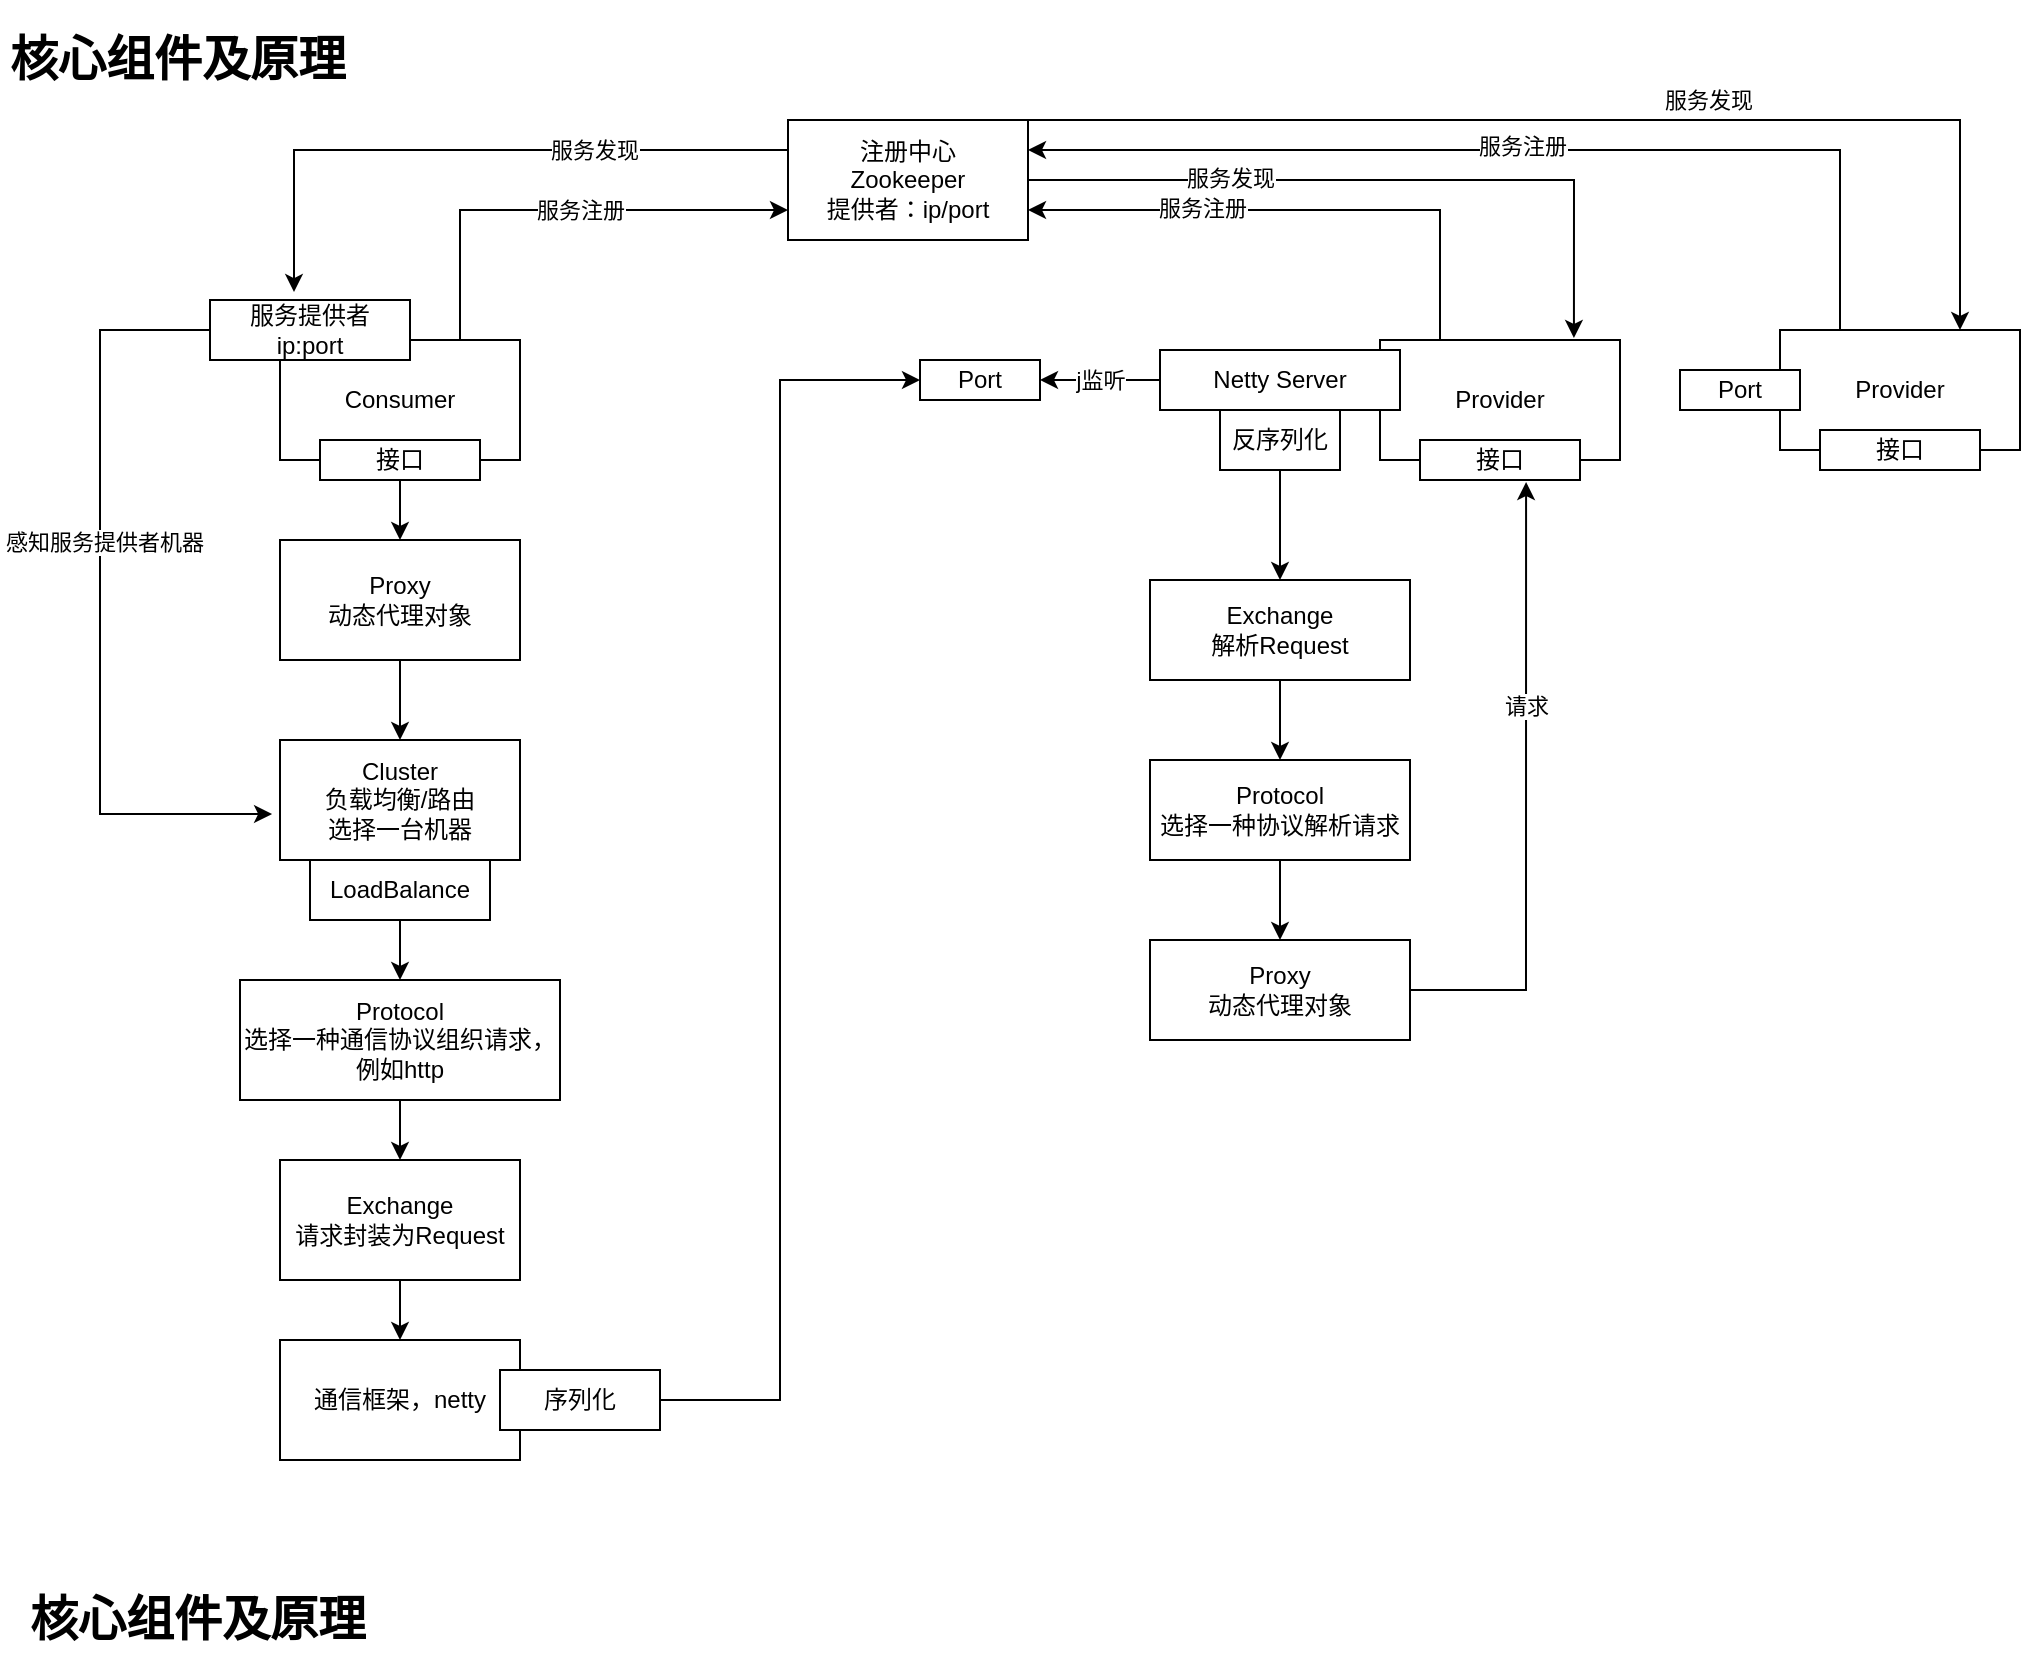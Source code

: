 <mxfile version="14.8.6" type="device"><diagram id="uqQNxzmhqUCxKUjqGiyn" name="第 1 页"><mxGraphModel dx="1114" dy="847" grid="1" gridSize="10" guides="1" tooltips="1" connect="1" arrows="1" fold="1" page="1" pageScale="1" pageWidth="827" pageHeight="1169" math="0" shadow="0"><root><mxCell id="0"/><mxCell id="1" parent="0"/><mxCell id="m374c6MjeOpNdfzTJQXc-1" value="&lt;h1&gt;核心组件及原理&lt;/h1&gt;" style="text;html=1;strokeColor=none;fillColor=none;spacing=5;spacingTop=-20;whiteSpace=wrap;overflow=hidden;rounded=0;" vertex="1" parent="1"><mxGeometry x="20" y="20" width="190" height="40" as="geometry"/></mxCell><mxCell id="m374c6MjeOpNdfzTJQXc-5" style="edgeStyle=orthogonalEdgeStyle;rounded=0;orthogonalLoop=1;jettySize=auto;html=1;exitX=0.75;exitY=0;exitDx=0;exitDy=0;entryX=0;entryY=0.75;entryDx=0;entryDy=0;" edge="1" parent="1" source="m374c6MjeOpNdfzTJQXc-2" target="m374c6MjeOpNdfzTJQXc-3"><mxGeometry relative="1" as="geometry"/></mxCell><mxCell id="m374c6MjeOpNdfzTJQXc-6" value="服务注册" style="edgeLabel;html=1;align=center;verticalAlign=middle;resizable=0;points=[];" vertex="1" connectable="0" parent="m374c6MjeOpNdfzTJQXc-5"><mxGeometry x="0.092" relative="1" as="geometry"><mxPoint as="offset"/></mxGeometry></mxCell><mxCell id="m374c6MjeOpNdfzTJQXc-2" value="Consumer" style="rounded=0;whiteSpace=wrap;html=1;" vertex="1" parent="1"><mxGeometry x="160" y="180" width="120" height="60" as="geometry"/></mxCell><mxCell id="m374c6MjeOpNdfzTJQXc-7" style="edgeStyle=orthogonalEdgeStyle;rounded=0;orthogonalLoop=1;jettySize=auto;html=1;exitX=0;exitY=0.25;exitDx=0;exitDy=0;entryX=0.42;entryY=-0.133;entryDx=0;entryDy=0;entryPerimeter=0;" edge="1" parent="1" source="m374c6MjeOpNdfzTJQXc-3" target="m374c6MjeOpNdfzTJQXc-21"><mxGeometry relative="1" as="geometry"><mxPoint x="150" y="110" as="targetPoint"/></mxGeometry></mxCell><mxCell id="m374c6MjeOpNdfzTJQXc-8" value="服务发现" style="edgeLabel;html=1;align=center;verticalAlign=middle;resizable=0;points=[];" vertex="1" connectable="0" parent="m374c6MjeOpNdfzTJQXc-7"><mxGeometry x="-0.386" relative="1" as="geometry"><mxPoint as="offset"/></mxGeometry></mxCell><mxCell id="m374c6MjeOpNdfzTJQXc-18" style="edgeStyle=orthogonalEdgeStyle;rounded=0;orthogonalLoop=1;jettySize=auto;html=1;entryX=0.808;entryY=-0.017;entryDx=0;entryDy=0;entryPerimeter=0;" edge="1" parent="1" source="m374c6MjeOpNdfzTJQXc-3" target="m374c6MjeOpNdfzTJQXc-4"><mxGeometry relative="1" as="geometry"><Array as="points"><mxPoint x="807" y="100"/></Array></mxGeometry></mxCell><mxCell id="m374c6MjeOpNdfzTJQXc-19" value="服务发现" style="edgeLabel;html=1;align=center;verticalAlign=middle;resizable=0;points=[];" vertex="1" connectable="0" parent="m374c6MjeOpNdfzTJQXc-18"><mxGeometry x="-0.425" y="1" relative="1" as="geometry"><mxPoint as="offset"/></mxGeometry></mxCell><mxCell id="m374c6MjeOpNdfzTJQXc-28" style="edgeStyle=orthogonalEdgeStyle;rounded=0;orthogonalLoop=1;jettySize=auto;html=1;exitX=1;exitY=0;exitDx=0;exitDy=0;entryX=0.75;entryY=0;entryDx=0;entryDy=0;" edge="1" parent="1" source="m374c6MjeOpNdfzTJQXc-3" target="m374c6MjeOpNdfzTJQXc-24"><mxGeometry relative="1" as="geometry"><Array as="points"><mxPoint x="1000" y="70"/></Array></mxGeometry></mxCell><mxCell id="m374c6MjeOpNdfzTJQXc-39" value="服务发现" style="edgeLabel;html=1;align=center;verticalAlign=middle;resizable=0;points=[];" vertex="1" connectable="0" parent="m374c6MjeOpNdfzTJQXc-28"><mxGeometry x="0.191" y="-2" relative="1" as="geometry"><mxPoint y="-12" as="offset"/></mxGeometry></mxCell><mxCell id="m374c6MjeOpNdfzTJQXc-3" value="注册中心&lt;br&gt;Zookeeper&lt;br&gt;提供者：ip/port" style="rounded=0;whiteSpace=wrap;html=1;" vertex="1" parent="1"><mxGeometry x="414" y="70" width="120" height="60" as="geometry"/></mxCell><mxCell id="m374c6MjeOpNdfzTJQXc-17" style="edgeStyle=orthogonalEdgeStyle;rounded=0;orthogonalLoop=1;jettySize=auto;html=1;exitX=0.25;exitY=0;exitDx=0;exitDy=0;entryX=1;entryY=0.75;entryDx=0;entryDy=0;" edge="1" parent="1" source="m374c6MjeOpNdfzTJQXc-4" target="m374c6MjeOpNdfzTJQXc-3"><mxGeometry relative="1" as="geometry"/></mxCell><mxCell id="m374c6MjeOpNdfzTJQXc-20" value="服务注册" style="edgeLabel;html=1;align=center;verticalAlign=middle;resizable=0;points=[];" vertex="1" connectable="0" parent="m374c6MjeOpNdfzTJQXc-17"><mxGeometry x="0.358" y="-1" relative="1" as="geometry"><mxPoint as="offset"/></mxGeometry></mxCell><mxCell id="m374c6MjeOpNdfzTJQXc-4" value="Provider" style="rounded=0;whiteSpace=wrap;html=1;" vertex="1" parent="1"><mxGeometry x="710" y="180" width="120" height="60" as="geometry"/></mxCell><mxCell id="m374c6MjeOpNdfzTJQXc-12" style="edgeStyle=orthogonalEdgeStyle;rounded=0;orthogonalLoop=1;jettySize=auto;html=1;" edge="1" parent="1" source="m374c6MjeOpNdfzTJQXc-9" target="m374c6MjeOpNdfzTJQXc-11"><mxGeometry relative="1" as="geometry"/></mxCell><mxCell id="m374c6MjeOpNdfzTJQXc-9" value="Proxy&lt;br&gt;动态代理对象" style="rounded=0;whiteSpace=wrap;html=1;" vertex="1" parent="1"><mxGeometry x="160" y="280" width="120" height="60" as="geometry"/></mxCell><mxCell id="m374c6MjeOpNdfzTJQXc-14" style="edgeStyle=orthogonalEdgeStyle;rounded=0;orthogonalLoop=1;jettySize=auto;html=1;entryX=0.5;entryY=0;entryDx=0;entryDy=0;" edge="1" parent="1" target="m374c6MjeOpNdfzTJQXc-13"><mxGeometry relative="1" as="geometry"><mxPoint x="220" y="470" as="sourcePoint"/></mxGeometry></mxCell><mxCell id="m374c6MjeOpNdfzTJQXc-11" value="Cluster&lt;br&gt;负载均衡/路由&lt;br&gt;选择一台机器" style="rounded=0;whiteSpace=wrap;html=1;" vertex="1" parent="1"><mxGeometry x="160" y="380" width="120" height="60" as="geometry"/></mxCell><mxCell id="m374c6MjeOpNdfzTJQXc-33" style="edgeStyle=orthogonalEdgeStyle;rounded=0;orthogonalLoop=1;jettySize=auto;html=1;entryX=0.5;entryY=0;entryDx=0;entryDy=0;" edge="1" parent="1" source="m374c6MjeOpNdfzTJQXc-13" target="m374c6MjeOpNdfzTJQXc-32"><mxGeometry relative="1" as="geometry"/></mxCell><mxCell id="m374c6MjeOpNdfzTJQXc-13" value="Protocol&lt;br&gt;选择一种通信协议组织请求，例如http" style="rounded=0;whiteSpace=wrap;html=1;" vertex="1" parent="1"><mxGeometry x="140" y="500" width="160" height="60" as="geometry"/></mxCell><mxCell id="m374c6MjeOpNdfzTJQXc-16" style="edgeStyle=orthogonalEdgeStyle;rounded=0;orthogonalLoop=1;jettySize=auto;html=1;exitX=0.5;exitY=1;exitDx=0;exitDy=0;entryX=0.5;entryY=0;entryDx=0;entryDy=0;" edge="1" parent="1" source="m374c6MjeOpNdfzTJQXc-15" target="m374c6MjeOpNdfzTJQXc-9"><mxGeometry relative="1" as="geometry"/></mxCell><mxCell id="m374c6MjeOpNdfzTJQXc-15" value="接口" style="rounded=0;whiteSpace=wrap;html=1;" vertex="1" parent="1"><mxGeometry x="180" y="230" width="80" height="20" as="geometry"/></mxCell><mxCell id="m374c6MjeOpNdfzTJQXc-29" style="edgeStyle=orthogonalEdgeStyle;rounded=0;orthogonalLoop=1;jettySize=auto;html=1;entryX=-0.033;entryY=0.617;entryDx=0;entryDy=0;entryPerimeter=0;" edge="1" parent="1" source="m374c6MjeOpNdfzTJQXc-21" target="m374c6MjeOpNdfzTJQXc-11"><mxGeometry relative="1" as="geometry"><Array as="points"><mxPoint x="70" y="175"/><mxPoint x="70" y="417"/></Array></mxGeometry></mxCell><mxCell id="m374c6MjeOpNdfzTJQXc-30" value="感知服务提供者机器" style="edgeLabel;html=1;align=center;verticalAlign=middle;resizable=0;points=[];" vertex="1" connectable="0" parent="m374c6MjeOpNdfzTJQXc-29"><mxGeometry x="-0.159" y="2" relative="1" as="geometry"><mxPoint as="offset"/></mxGeometry></mxCell><mxCell id="m374c6MjeOpNdfzTJQXc-21" value="服务提供者&lt;br&gt;ip:port" style="rounded=0;whiteSpace=wrap;html=1;" vertex="1" parent="1"><mxGeometry x="125" y="160" width="100" height="30" as="geometry"/></mxCell><mxCell id="m374c6MjeOpNdfzTJQXc-22" value="接口" style="rounded=0;whiteSpace=wrap;html=1;" vertex="1" parent="1"><mxGeometry x="730" y="230" width="80" height="20" as="geometry"/></mxCell><mxCell id="m374c6MjeOpNdfzTJQXc-27" style="edgeStyle=orthogonalEdgeStyle;rounded=0;orthogonalLoop=1;jettySize=auto;html=1;exitX=0.25;exitY=0;exitDx=0;exitDy=0;entryX=1;entryY=0.25;entryDx=0;entryDy=0;" edge="1" parent="1" source="m374c6MjeOpNdfzTJQXc-24" target="m374c6MjeOpNdfzTJQXc-3"><mxGeometry relative="1" as="geometry"/></mxCell><mxCell id="m374c6MjeOpNdfzTJQXc-38" value="服务注册" style="edgeLabel;html=1;align=center;verticalAlign=middle;resizable=0;points=[];" vertex="1" connectable="0" parent="m374c6MjeOpNdfzTJQXc-27"><mxGeometry x="0.004" y="-2" relative="1" as="geometry"><mxPoint as="offset"/></mxGeometry></mxCell><mxCell id="m374c6MjeOpNdfzTJQXc-24" value="Provider" style="rounded=0;whiteSpace=wrap;html=1;" vertex="1" parent="1"><mxGeometry x="910" y="175" width="120" height="60" as="geometry"/></mxCell><mxCell id="m374c6MjeOpNdfzTJQXc-25" value="接口" style="rounded=0;whiteSpace=wrap;html=1;" vertex="1" parent="1"><mxGeometry x="930" y="225" width="80" height="20" as="geometry"/></mxCell><mxCell id="m374c6MjeOpNdfzTJQXc-26" value="Port" style="rounded=0;whiteSpace=wrap;html=1;" vertex="1" parent="1"><mxGeometry x="860" y="195" width="60" height="20" as="geometry"/></mxCell><mxCell id="m374c6MjeOpNdfzTJQXc-31" value="LoadBalance" style="rounded=0;whiteSpace=wrap;html=1;" vertex="1" parent="1"><mxGeometry x="175" y="440" width="90" height="30" as="geometry"/></mxCell><mxCell id="m374c6MjeOpNdfzTJQXc-35" style="edgeStyle=orthogonalEdgeStyle;rounded=0;orthogonalLoop=1;jettySize=auto;html=1;entryX=0.5;entryY=0;entryDx=0;entryDy=0;" edge="1" parent="1" source="m374c6MjeOpNdfzTJQXc-32" target="m374c6MjeOpNdfzTJQXc-34"><mxGeometry relative="1" as="geometry"/></mxCell><mxCell id="m374c6MjeOpNdfzTJQXc-32" value="Exchange&lt;br&gt;请求封装为Request" style="rounded=0;whiteSpace=wrap;html=1;" vertex="1" parent="1"><mxGeometry x="160" y="590" width="120" height="60" as="geometry"/></mxCell><mxCell id="m374c6MjeOpNdfzTJQXc-34" value="通信框架，netty" style="rounded=0;whiteSpace=wrap;html=1;" vertex="1" parent="1"><mxGeometry x="160" y="680" width="120" height="60" as="geometry"/></mxCell><mxCell id="m374c6MjeOpNdfzTJQXc-37" style="edgeStyle=orthogonalEdgeStyle;rounded=0;orthogonalLoop=1;jettySize=auto;html=1;entryX=0;entryY=0.5;entryDx=0;entryDy=0;" edge="1" parent="1" source="m374c6MjeOpNdfzTJQXc-36" target="m374c6MjeOpNdfzTJQXc-23"><mxGeometry relative="1" as="geometry"><mxPoint x="470" y="215" as="targetPoint"/><Array as="points"><mxPoint x="410" y="710"/><mxPoint x="410" y="200"/></Array></mxGeometry></mxCell><mxCell id="m374c6MjeOpNdfzTJQXc-36" value="序列化" style="rounded=0;whiteSpace=wrap;html=1;" vertex="1" parent="1"><mxGeometry x="270" y="695" width="80" height="30" as="geometry"/></mxCell><mxCell id="m374c6MjeOpNdfzTJQXc-42" value="j监听" style="edgeStyle=orthogonalEdgeStyle;rounded=0;orthogonalLoop=1;jettySize=auto;html=1;entryX=1;entryY=0.5;entryDx=0;entryDy=0;" edge="1" parent="1" source="m374c6MjeOpNdfzTJQXc-40" target="m374c6MjeOpNdfzTJQXc-23"><mxGeometry relative="1" as="geometry"/></mxCell><mxCell id="m374c6MjeOpNdfzTJQXc-40" value="Netty Server" style="rounded=0;whiteSpace=wrap;html=1;" vertex="1" parent="1"><mxGeometry x="600" y="185" width="120" height="30" as="geometry"/></mxCell><mxCell id="m374c6MjeOpNdfzTJQXc-23" value="Port" style="rounded=0;whiteSpace=wrap;html=1;" vertex="1" parent="1"><mxGeometry x="480" y="190" width="60" height="20" as="geometry"/></mxCell><mxCell id="m374c6MjeOpNdfzTJQXc-44" style="edgeStyle=orthogonalEdgeStyle;rounded=0;orthogonalLoop=1;jettySize=auto;html=1;" edge="1" parent="1" source="m374c6MjeOpNdfzTJQXc-41" target="m374c6MjeOpNdfzTJQXc-43"><mxGeometry relative="1" as="geometry"/></mxCell><mxCell id="m374c6MjeOpNdfzTJQXc-41" value="反序列化" style="rounded=0;whiteSpace=wrap;html=1;" vertex="1" parent="1"><mxGeometry x="630" y="215" width="60" height="30" as="geometry"/></mxCell><mxCell id="m374c6MjeOpNdfzTJQXc-46" style="edgeStyle=orthogonalEdgeStyle;rounded=0;orthogonalLoop=1;jettySize=auto;html=1;" edge="1" parent="1" source="m374c6MjeOpNdfzTJQXc-43" target="m374c6MjeOpNdfzTJQXc-45"><mxGeometry relative="1" as="geometry"/></mxCell><mxCell id="m374c6MjeOpNdfzTJQXc-43" value="Exchange&lt;br&gt;解析Request" style="rounded=0;whiteSpace=wrap;html=1;" vertex="1" parent="1"><mxGeometry x="595" y="300" width="130" height="50" as="geometry"/></mxCell><mxCell id="m374c6MjeOpNdfzTJQXc-50" style="edgeStyle=orthogonalEdgeStyle;rounded=0;orthogonalLoop=1;jettySize=auto;html=1;entryX=0.5;entryY=0;entryDx=0;entryDy=0;" edge="1" parent="1" source="m374c6MjeOpNdfzTJQXc-45" target="m374c6MjeOpNdfzTJQXc-49"><mxGeometry relative="1" as="geometry"/></mxCell><mxCell id="m374c6MjeOpNdfzTJQXc-45" value="Protocol&lt;br&gt;选择一种协议解析请求" style="rounded=0;whiteSpace=wrap;html=1;" vertex="1" parent="1"><mxGeometry x="595" y="390" width="130" height="50" as="geometry"/></mxCell><mxCell id="m374c6MjeOpNdfzTJQXc-51" style="edgeStyle=orthogonalEdgeStyle;rounded=0;orthogonalLoop=1;jettySize=auto;html=1;entryX=0.663;entryY=1.05;entryDx=0;entryDy=0;entryPerimeter=0;" edge="1" parent="1" source="m374c6MjeOpNdfzTJQXc-49" target="m374c6MjeOpNdfzTJQXc-22"><mxGeometry relative="1" as="geometry"/></mxCell><mxCell id="m374c6MjeOpNdfzTJQXc-52" value="请求" style="edgeLabel;html=1;align=center;verticalAlign=middle;resizable=0;points=[];" vertex="1" connectable="0" parent="m374c6MjeOpNdfzTJQXc-51"><mxGeometry x="0.282" relative="1" as="geometry"><mxPoint as="offset"/></mxGeometry></mxCell><mxCell id="m374c6MjeOpNdfzTJQXc-49" value="Proxy&lt;br&gt;动态代理对象" style="rounded=0;whiteSpace=wrap;html=1;" vertex="1" parent="1"><mxGeometry x="595" y="480" width="130" height="50" as="geometry"/></mxCell><mxCell id="m374c6MjeOpNdfzTJQXc-54" value="&lt;h1&gt;核心组件及原理&lt;/h1&gt;" style="text;html=1;strokeColor=none;fillColor=none;spacing=5;spacingTop=-20;whiteSpace=wrap;overflow=hidden;rounded=0;" vertex="1" parent="1"><mxGeometry x="30" y="800" width="190" height="40" as="geometry"/></mxCell></root></mxGraphModel></diagram></mxfile>